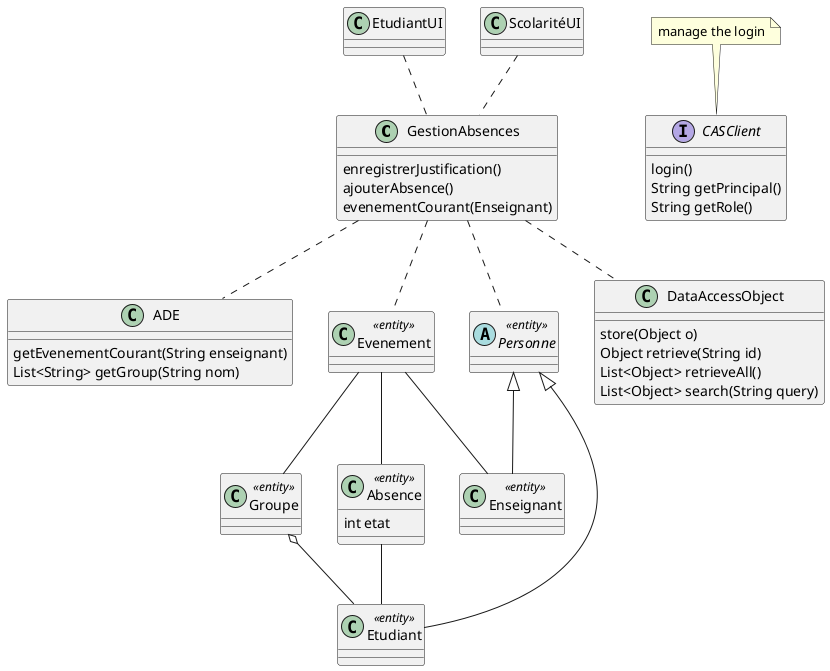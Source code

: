 @startuml
class GestionAbsences {
  enregistrerJustification()
  ajouterAbsence()
  evenementCourant(Enseignant)
}

class ADE {
  getEvenementCourant(String enseignant)
  List<String> getGroup(String nom)
}

class Evenement <<entity>>

abstract class Personne <<entity>>

class Groupe  <<entity>>

class Absence <<entity>> {
  int etat
}

class Etudiant <<entity>>

class Enseignant <<entity>>

Interface CASClient {
  login()
  String getPrincipal()
  String getRole()
}

note top: manage the login

Personne <|-- Etudiant
Personne <|-- Enseignant

Groupe o-- Etudiant

Evenement -- Enseignant
Evenement -- Groupe
Evenement -- Absence
Absence -- Etudiant

GestionAbsences .. Personne
GestionAbsences .. Evenement
GestionAbsences .. ADE
GestionAbsences .. DataAccessObject

class DataAccessObject {
  store(Object o)
  Object retrieve(String id)
  List<Object> retrieveAll()
  List<Object> search(String query)
}

class EtudiantUI {
}

EtudiantUI .. GestionAbsences

ScolaritéUI .. GestionAbsences
@enduml